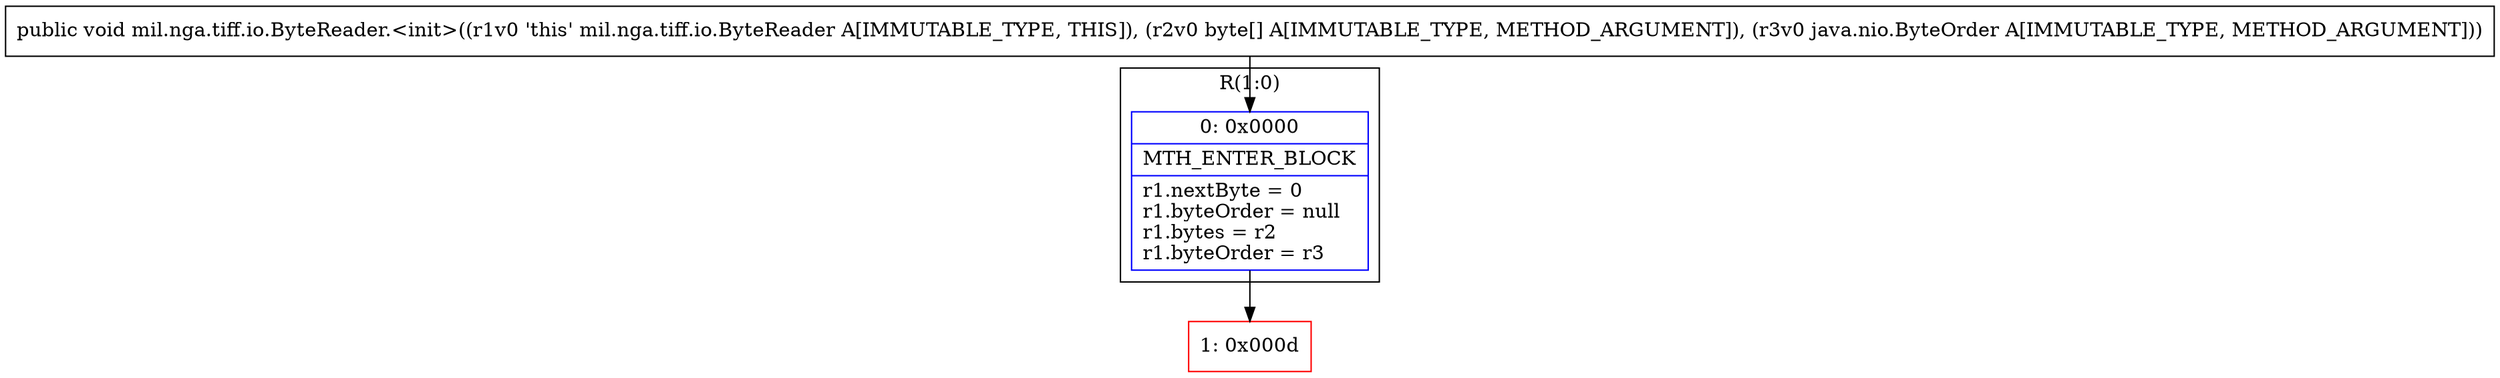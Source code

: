 digraph "CFG formil.nga.tiff.io.ByteReader.\<init\>([BLjava\/nio\/ByteOrder;)V" {
subgraph cluster_Region_1724730778 {
label = "R(1:0)";
node [shape=record,color=blue];
Node_0 [shape=record,label="{0\:\ 0x0000|MTH_ENTER_BLOCK\l|r1.nextByte = 0\lr1.byteOrder = null\lr1.bytes = r2\lr1.byteOrder = r3\l}"];
}
Node_1 [shape=record,color=red,label="{1\:\ 0x000d}"];
MethodNode[shape=record,label="{public void mil.nga.tiff.io.ByteReader.\<init\>((r1v0 'this' mil.nga.tiff.io.ByteReader A[IMMUTABLE_TYPE, THIS]), (r2v0 byte[] A[IMMUTABLE_TYPE, METHOD_ARGUMENT]), (r3v0 java.nio.ByteOrder A[IMMUTABLE_TYPE, METHOD_ARGUMENT])) }"];
MethodNode -> Node_0;
Node_0 -> Node_1;
}

